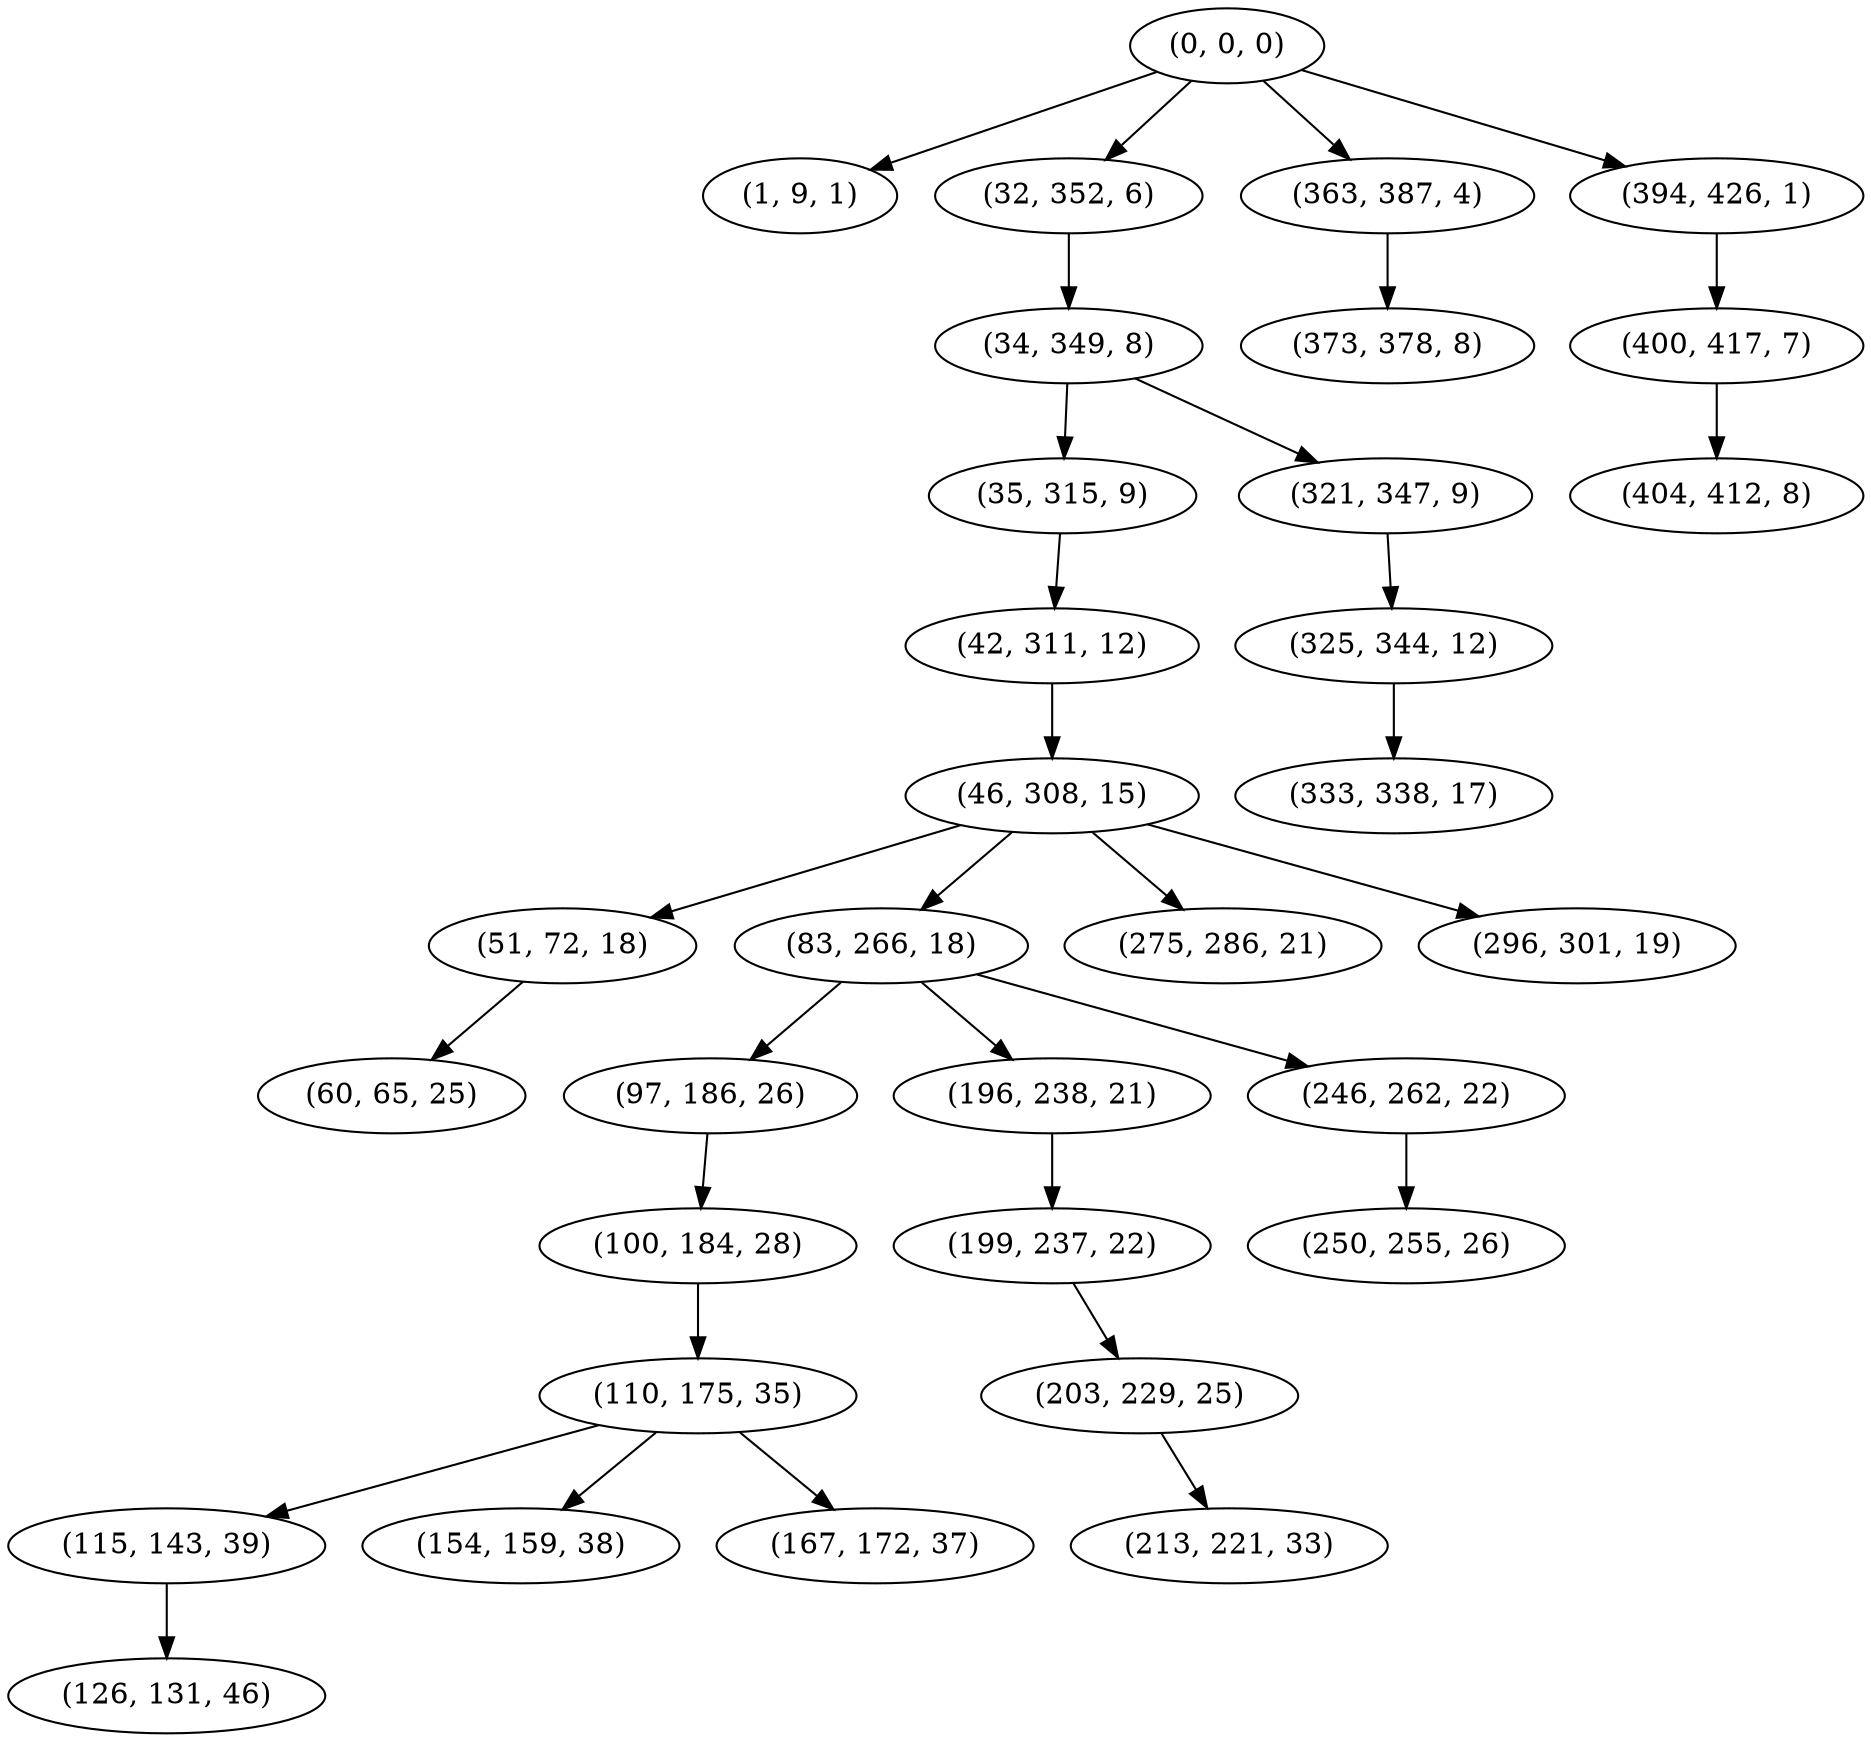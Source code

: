 digraph tree {
    "(0, 0, 0)";
    "(1, 9, 1)";
    "(32, 352, 6)";
    "(34, 349, 8)";
    "(35, 315, 9)";
    "(42, 311, 12)";
    "(46, 308, 15)";
    "(51, 72, 18)";
    "(60, 65, 25)";
    "(83, 266, 18)";
    "(97, 186, 26)";
    "(100, 184, 28)";
    "(110, 175, 35)";
    "(115, 143, 39)";
    "(126, 131, 46)";
    "(154, 159, 38)";
    "(167, 172, 37)";
    "(196, 238, 21)";
    "(199, 237, 22)";
    "(203, 229, 25)";
    "(213, 221, 33)";
    "(246, 262, 22)";
    "(250, 255, 26)";
    "(275, 286, 21)";
    "(296, 301, 19)";
    "(321, 347, 9)";
    "(325, 344, 12)";
    "(333, 338, 17)";
    "(363, 387, 4)";
    "(373, 378, 8)";
    "(394, 426, 1)";
    "(400, 417, 7)";
    "(404, 412, 8)";
    "(0, 0, 0)" -> "(1, 9, 1)";
    "(0, 0, 0)" -> "(32, 352, 6)";
    "(0, 0, 0)" -> "(363, 387, 4)";
    "(0, 0, 0)" -> "(394, 426, 1)";
    "(32, 352, 6)" -> "(34, 349, 8)";
    "(34, 349, 8)" -> "(35, 315, 9)";
    "(34, 349, 8)" -> "(321, 347, 9)";
    "(35, 315, 9)" -> "(42, 311, 12)";
    "(42, 311, 12)" -> "(46, 308, 15)";
    "(46, 308, 15)" -> "(51, 72, 18)";
    "(46, 308, 15)" -> "(83, 266, 18)";
    "(46, 308, 15)" -> "(275, 286, 21)";
    "(46, 308, 15)" -> "(296, 301, 19)";
    "(51, 72, 18)" -> "(60, 65, 25)";
    "(83, 266, 18)" -> "(97, 186, 26)";
    "(83, 266, 18)" -> "(196, 238, 21)";
    "(83, 266, 18)" -> "(246, 262, 22)";
    "(97, 186, 26)" -> "(100, 184, 28)";
    "(100, 184, 28)" -> "(110, 175, 35)";
    "(110, 175, 35)" -> "(115, 143, 39)";
    "(110, 175, 35)" -> "(154, 159, 38)";
    "(110, 175, 35)" -> "(167, 172, 37)";
    "(115, 143, 39)" -> "(126, 131, 46)";
    "(196, 238, 21)" -> "(199, 237, 22)";
    "(199, 237, 22)" -> "(203, 229, 25)";
    "(203, 229, 25)" -> "(213, 221, 33)";
    "(246, 262, 22)" -> "(250, 255, 26)";
    "(321, 347, 9)" -> "(325, 344, 12)";
    "(325, 344, 12)" -> "(333, 338, 17)";
    "(363, 387, 4)" -> "(373, 378, 8)";
    "(394, 426, 1)" -> "(400, 417, 7)";
    "(400, 417, 7)" -> "(404, 412, 8)";
}
